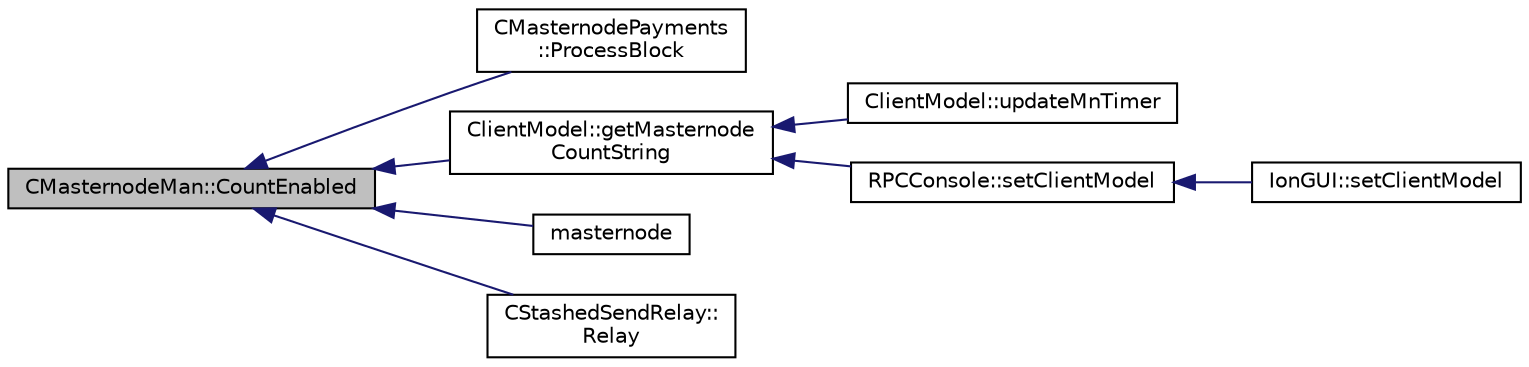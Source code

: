 digraph "CMasternodeMan::CountEnabled"
{
  edge [fontname="Helvetica",fontsize="10",labelfontname="Helvetica",labelfontsize="10"];
  node [fontname="Helvetica",fontsize="10",shape=record];
  rankdir="LR";
  Node27 [label="CMasternodeMan::CountEnabled",height=0.2,width=0.4,color="black", fillcolor="grey75", style="filled", fontcolor="black"];
  Node27 -> Node28 [dir="back",color="midnightblue",fontsize="10",style="solid",fontname="Helvetica"];
  Node28 [label="CMasternodePayments\l::ProcessBlock",height=0.2,width=0.4,color="black", fillcolor="white", style="filled",URL="$dc/d9a/class_c_masternode_payments.html#aa23dfbc148f10f601e9771bfcffea441"];
  Node27 -> Node29 [dir="back",color="midnightblue",fontsize="10",style="solid",fontname="Helvetica"];
  Node29 [label="ClientModel::getMasternode\lCountString",height=0.2,width=0.4,color="black", fillcolor="white", style="filled",URL="$df/d25/class_client_model.html#ab8dae86e417c050723fee66420a333ed"];
  Node29 -> Node30 [dir="back",color="midnightblue",fontsize="10",style="solid",fontname="Helvetica"];
  Node30 [label="ClientModel::updateMnTimer",height=0.2,width=0.4,color="black", fillcolor="white", style="filled",URL="$df/d25/class_client_model.html#a2c343f22834086eb6e6172dbcaf6426c"];
  Node29 -> Node31 [dir="back",color="midnightblue",fontsize="10",style="solid",fontname="Helvetica"];
  Node31 [label="RPCConsole::setClientModel",height=0.2,width=0.4,color="black", fillcolor="white", style="filled",URL="$d7/de8/class_r_p_c_console.html#a355349a33664a07628e9ca22a60f5fa7"];
  Node31 -> Node32 [dir="back",color="midnightblue",fontsize="10",style="solid",fontname="Helvetica"];
  Node32 [label="IonGUI::setClientModel",height=0.2,width=0.4,color="black", fillcolor="white", style="filled",URL="$dc/d0b/class_ion_g_u_i.html#aee0c583c834ce4f4c598c29db83b0680",tooltip="Set the client model. "];
  Node27 -> Node33 [dir="back",color="midnightblue",fontsize="10",style="solid",fontname="Helvetica"];
  Node33 [label="masternode",height=0.2,width=0.4,color="black", fillcolor="white", style="filled",URL="$d5/d6b/rpcstashedsend_8cpp.html#a30609e443aeb47c29ed0878d16b1b5e1"];
  Node27 -> Node34 [dir="back",color="midnightblue",fontsize="10",style="solid",fontname="Helvetica"];
  Node34 [label="CStashedSendRelay::\lRelay",height=0.2,width=0.4,color="black", fillcolor="white", style="filled",URL="$d2/d25/class_c_stashed_send_relay.html#a1466672b4c8f26d5cef789ea42388718"];
}
